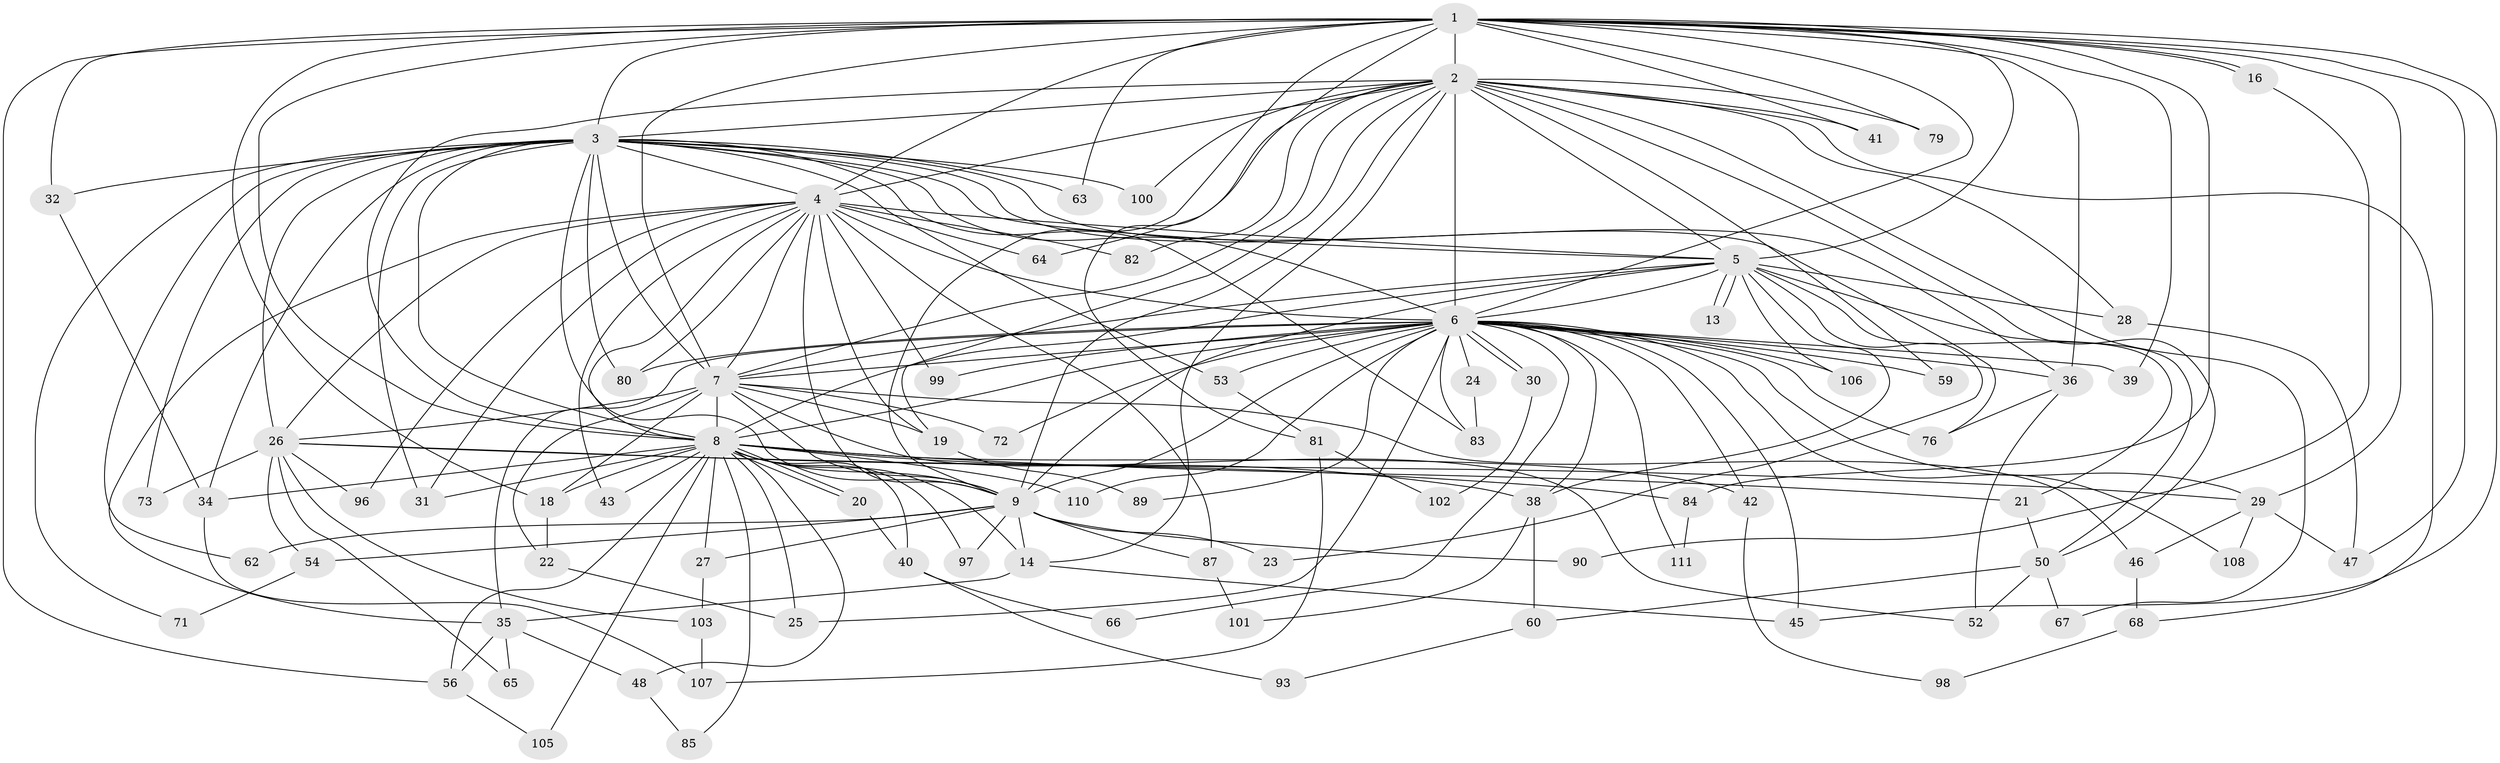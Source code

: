 // original degree distribution, {24: 0.03571428571428571, 22: 0.008928571428571428, 20: 0.008928571428571428, 17: 0.008928571428571428, 19: 0.017857142857142856, 18: 0.008928571428571428, 2: 0.48214285714285715, 9: 0.017857142857142856, 6: 0.03571428571428571, 3: 0.3125, 5: 0.03571428571428571, 4: 0.026785714285714284}
// Generated by graph-tools (version 1.1) at 2025/11/02/27/25 16:11:08]
// undirected, 83 vertices, 203 edges
graph export_dot {
graph [start="1"]
  node [color=gray90,style=filled];
  1 [super="+17"];
  2 [super="+78"];
  3 [super="+69"];
  4 [super="+74"];
  5;
  6 [super="+10"];
  7 [super="+11"];
  8 [super="+12"];
  9 [super="+15"];
  13;
  14 [super="+77"];
  16;
  18 [super="+33"];
  19 [super="+37"];
  20;
  21;
  22;
  23;
  24;
  25 [super="+61"];
  26 [super="+57"];
  27;
  28;
  29 [super="+75"];
  30;
  31 [super="+44"];
  32;
  34 [super="+88"];
  35 [super="+55"];
  36 [super="+49"];
  38 [super="+91"];
  39;
  40 [super="+112"];
  41;
  42;
  43;
  45 [super="+70"];
  46;
  47 [super="+51"];
  48;
  50 [super="+104"];
  52 [super="+86"];
  53;
  54;
  56 [super="+58"];
  59;
  60;
  62;
  63;
  64;
  65;
  66;
  67;
  68;
  71;
  72;
  73;
  76 [super="+92"];
  79;
  80 [super="+95"];
  81;
  82;
  83 [super="+94"];
  84;
  85;
  87;
  89;
  90;
  93;
  96;
  97;
  98;
  99;
  100;
  101;
  102;
  103;
  105;
  106;
  107 [super="+109"];
  108;
  110;
  111;
  1 -- 2 [weight=2];
  1 -- 3;
  1 -- 4 [weight=2];
  1 -- 5;
  1 -- 6 [weight=2];
  1 -- 7 [weight=2];
  1 -- 8;
  1 -- 9;
  1 -- 16;
  1 -- 16;
  1 -- 32;
  1 -- 36;
  1 -- 39;
  1 -- 41;
  1 -- 56;
  1 -- 63;
  1 -- 79;
  1 -- 84;
  1 -- 81;
  1 -- 45;
  1 -- 29;
  1 -- 18;
  1 -- 47;
  2 -- 3;
  2 -- 4;
  2 -- 5;
  2 -- 6 [weight=2];
  2 -- 7;
  2 -- 8;
  2 -- 9;
  2 -- 14;
  2 -- 28;
  2 -- 41;
  2 -- 50;
  2 -- 59;
  2 -- 64;
  2 -- 67;
  2 -- 68;
  2 -- 79;
  2 -- 82;
  2 -- 100;
  2 -- 19;
  3 -- 4;
  3 -- 5;
  3 -- 6 [weight=2];
  3 -- 7;
  3 -- 8 [weight=2];
  3 -- 9;
  3 -- 31;
  3 -- 32;
  3 -- 53;
  3 -- 62;
  3 -- 63;
  3 -- 71;
  3 -- 73;
  3 -- 83;
  3 -- 100;
  3 -- 26;
  3 -- 34;
  3 -- 76;
  3 -- 80;
  3 -- 36;
  4 -- 5;
  4 -- 6 [weight=2];
  4 -- 7 [weight=2];
  4 -- 8;
  4 -- 9;
  4 -- 19;
  4 -- 26;
  4 -- 31;
  4 -- 35;
  4 -- 43;
  4 -- 64;
  4 -- 80;
  4 -- 82;
  4 -- 99;
  4 -- 96;
  4 -- 87;
  5 -- 6 [weight=2];
  5 -- 7;
  5 -- 8;
  5 -- 9;
  5 -- 13;
  5 -- 13;
  5 -- 21;
  5 -- 23;
  5 -- 28;
  5 -- 106;
  5 -- 50;
  5 -- 38;
  6 -- 7 [weight=2];
  6 -- 8 [weight=2];
  6 -- 9 [weight=2];
  6 -- 24 [weight=2];
  6 -- 29;
  6 -- 30;
  6 -- 30;
  6 -- 35;
  6 -- 36;
  6 -- 38;
  6 -- 53;
  6 -- 59;
  6 -- 66;
  6 -- 72;
  6 -- 76;
  6 -- 83;
  6 -- 99;
  6 -- 110;
  6 -- 80;
  6 -- 89;
  6 -- 25;
  6 -- 39;
  6 -- 42;
  6 -- 106;
  6 -- 108;
  6 -- 45;
  6 -- 111;
  7 -- 8 [weight=2];
  7 -- 9;
  7 -- 18;
  7 -- 19;
  7 -- 22;
  7 -- 26;
  7 -- 46;
  7 -- 72;
  7 -- 52;
  8 -- 9;
  8 -- 20;
  8 -- 20;
  8 -- 21;
  8 -- 34;
  8 -- 38;
  8 -- 40 [weight=2];
  8 -- 43;
  8 -- 48;
  8 -- 97;
  8 -- 110;
  8 -- 105;
  8 -- 42;
  8 -- 18;
  8 -- 85;
  8 -- 27;
  8 -- 31;
  8 -- 14;
  8 -- 25;
  8 -- 56;
  9 -- 14 [weight=2];
  9 -- 23;
  9 -- 27;
  9 -- 54;
  9 -- 62;
  9 -- 87;
  9 -- 90;
  9 -- 97;
  14 -- 35;
  14 -- 45;
  16 -- 90;
  18 -- 22;
  19 -- 89;
  20 -- 40;
  21 -- 50;
  22 -- 25;
  24 -- 83;
  26 -- 29;
  26 -- 54;
  26 -- 73;
  26 -- 84;
  26 -- 96;
  26 -- 103;
  26 -- 65;
  27 -- 103;
  28 -- 47;
  29 -- 46;
  29 -- 47;
  29 -- 108;
  30 -- 102;
  32 -- 34;
  34 -- 107;
  35 -- 48;
  35 -- 56;
  35 -- 65;
  36 -- 52;
  36 -- 76;
  38 -- 60;
  38 -- 101;
  40 -- 66;
  40 -- 93;
  42 -- 98;
  46 -- 68;
  48 -- 85;
  50 -- 52;
  50 -- 60;
  50 -- 67;
  53 -- 81;
  54 -- 71;
  56 -- 105;
  60 -- 93;
  68 -- 98;
  81 -- 102;
  81 -- 107;
  84 -- 111;
  87 -- 101;
  103 -- 107;
}
